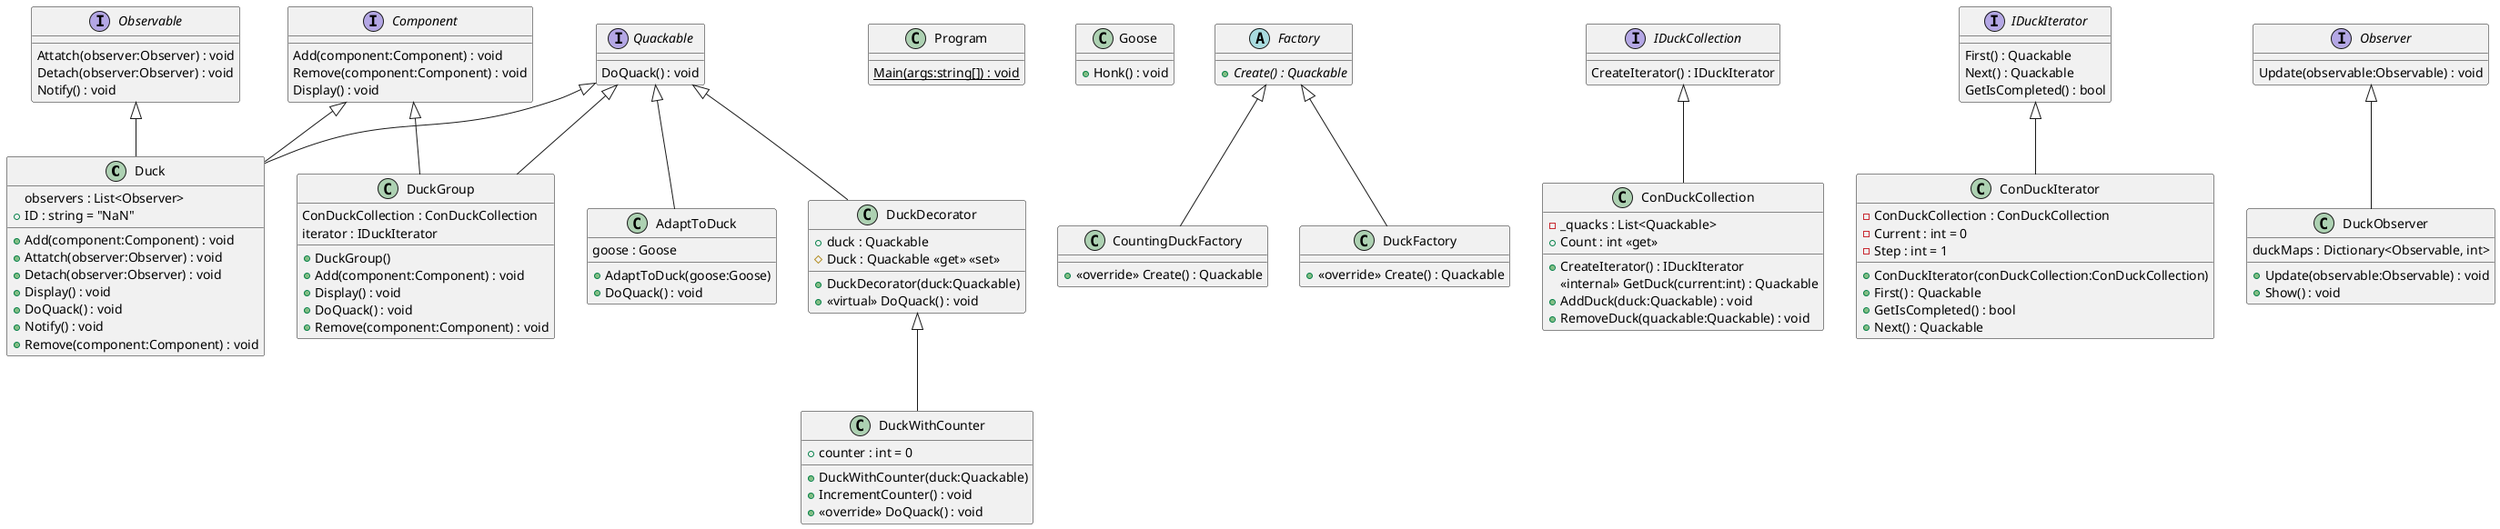 @startuml
class Duck {
    observers : List<Observer>
    + ID : string = "NaN"
    + Add(component:Component) : void
    + Attatch(observer:Observer) : void
    + Detach(observer:Observer) : void
    + Display() : void
    + DoQuack() : void
    + Notify() : void
    + Remove(component:Component) : void
}
Quackable <|-- Duck
Component <|-- Duck
Observable <|-- Duck
class Program {
    {static} Main(args:string[]) : void
}
interface Quackable {
    DoQuack() : void
}
class AdaptToDuck {
    goose : Goose
    + AdaptToDuck(goose:Goose)
    + DoQuack() : void
}
Quackable <|-- AdaptToDuck
class Goose {
    + Honk() : void
}
interface Component {
    Add(component:Component) : void
    Remove(component:Component) : void
    Display() : void
}
class DuckGroup {
    ConDuckCollection : ConDuckCollection
    iterator : IDuckIterator
    + DuckGroup()
    + Add(component:Component) : void
    + Display() : void
    + DoQuack() : void
    + Remove(component:Component) : void
}
Component <|-- DuckGroup
Quackable <|-- DuckGroup
class DuckDecorator {
    + duck : Quackable
    + DuckDecorator(duck:Quackable)
    # Duck : Quackable <<get>> <<set>>
    + <<virtual>> DoQuack() : void
}
Quackable <|-- DuckDecorator
class DuckWithCounter {
    + counter : int = 0
    + DuckWithCounter(duck:Quackable)
    + IncrementCounter() : void
    + <<override>> DoQuack() : void
}
DuckDecorator <|-- DuckWithCounter
class CountingDuckFactory {
    + <<override>> Create() : Quackable
}
Factory <|-- CountingDuckFactory
class DuckFactory {
    + <<override>> Create() : Quackable
}
Factory <|-- DuckFactory
abstract class Factory {
    + {abstract} Create() : Quackable
}
class ConDuckCollection {
    - _quacks : List<Quackable>
    + CreateIterator() : IDuckIterator
    <<internal>> GetDuck(current:int) : Quackable
    + Count : int <<get>>
    + AddDuck(duck:Quackable) : void
    + RemoveDuck(quackable:Quackable) : void
}
IDuckCollection <|-- ConDuckCollection
class ConDuckIterator {
    - ConDuckCollection : ConDuckCollection
    - Current : int = 0
    - Step : int = 1
    + ConDuckIterator(conDuckCollection:ConDuckCollection)
    + First() : Quackable
    + GetIsCompleted() : bool
    + Next() : Quackable
}
IDuckIterator <|-- ConDuckIterator
interface IDuckCollection {
    CreateIterator() : IDuckIterator
}
interface IDuckIterator {
    First() : Quackable
    Next() : Quackable
    GetIsCompleted() : bool
}
class DuckObserver {
    duckMaps : Dictionary<Observable, int>
    + Update(observable:Observable) : void
    + Show() : void
}
Observer <|-- DuckObserver
interface Observable {
    Attatch(observer:Observer) : void
    Detach(observer:Observer) : void
    Notify() : void
}
interface Observer {
    Update(observable:Observable) : void
}
@enduml
